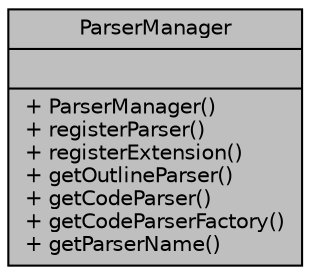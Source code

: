 digraph "ParserManager"
{
 // LATEX_PDF_SIZE
  edge [fontname="Helvetica",fontsize="10",labelfontname="Helvetica",labelfontsize="10"];
  node [fontname="Helvetica",fontsize="10",shape=record];
  Node1 [label="{ParserManager\n||+ ParserManager()\l+ registerParser()\l+ registerExtension()\l+ getOutlineParser()\l+ getCodeParser()\l+ getCodeParserFactory()\l+ getParserName()\l}",height=0.2,width=0.4,color="black", fillcolor="grey75", style="filled", fontcolor="black",tooltip="Manages programming language parsers."];
}
